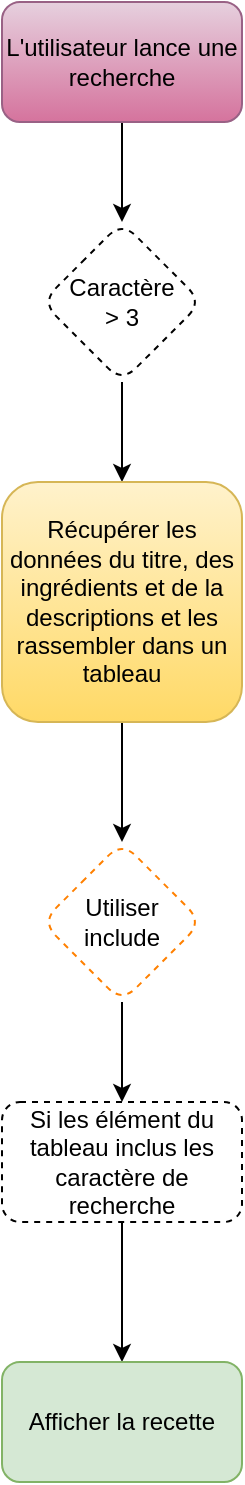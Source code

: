 <mxfile version="16.2.4" type="github">
  <diagram id="VnN9kI5x3cPr0p53kd6e" name="Page-1">
    <mxGraphModel dx="1146" dy="668" grid="1" gridSize="10" guides="1" tooltips="1" connect="1" arrows="1" fold="1" page="1" pageScale="1" pageWidth="827" pageHeight="1169" math="0" shadow="0">
      <root>
        <mxCell id="0" />
        <mxCell id="1" parent="0" />
        <mxCell id="MmiFpU_80hnKo81hImwU-3" value="" style="edgeStyle=orthogonalEdgeStyle;rounded=0;orthogonalLoop=1;jettySize=auto;html=1;" edge="1" parent="1" source="MmiFpU_80hnKo81hImwU-1" target="MmiFpU_80hnKo81hImwU-2">
          <mxGeometry relative="1" as="geometry" />
        </mxCell>
        <mxCell id="MmiFpU_80hnKo81hImwU-1" value="L&#39;utilisateur lance une recherche" style="rounded=1;whiteSpace=wrap;html=1;fillColor=#e6d0de;gradientColor=#d5739d;strokeColor=#996185;" vertex="1" parent="1">
          <mxGeometry x="354" y="10" width="120" height="60" as="geometry" />
        </mxCell>
        <mxCell id="MmiFpU_80hnKo81hImwU-6" value="" style="edgeStyle=orthogonalEdgeStyle;rounded=0;orthogonalLoop=1;jettySize=auto;html=1;" edge="1" parent="1" source="MmiFpU_80hnKo81hImwU-2" target="MmiFpU_80hnKo81hImwU-5">
          <mxGeometry relative="1" as="geometry" />
        </mxCell>
        <mxCell id="MmiFpU_80hnKo81hImwU-2" value="Caractère &lt;br&gt;&amp;gt; 3" style="rhombus;whiteSpace=wrap;html=1;rounded=1;dashed=1;" vertex="1" parent="1">
          <mxGeometry x="374" y="120" width="80" height="80" as="geometry" />
        </mxCell>
        <mxCell id="MmiFpU_80hnKo81hImwU-10" value="" style="edgeStyle=orthogonalEdgeStyle;rounded=0;orthogonalLoop=1;jettySize=auto;html=1;" edge="1" parent="1" source="MmiFpU_80hnKo81hImwU-5" target="MmiFpU_80hnKo81hImwU-9">
          <mxGeometry relative="1" as="geometry" />
        </mxCell>
        <mxCell id="MmiFpU_80hnKo81hImwU-5" value="Récupérer les données du titre, des ingrédients et de la descriptions et les rassembler dans un tableau" style="whiteSpace=wrap;html=1;rounded=1;fillColor=#fff2cc;gradientColor=#ffd966;strokeColor=#d6b656;" vertex="1" parent="1">
          <mxGeometry x="354" y="250" width="120" height="120" as="geometry" />
        </mxCell>
        <mxCell id="MmiFpU_80hnKo81hImwU-12" value="" style="edgeStyle=orthogonalEdgeStyle;rounded=0;orthogonalLoop=1;jettySize=auto;html=1;" edge="1" parent="1" source="MmiFpU_80hnKo81hImwU-9" target="MmiFpU_80hnKo81hImwU-11">
          <mxGeometry relative="1" as="geometry" />
        </mxCell>
        <mxCell id="MmiFpU_80hnKo81hImwU-9" value="Utiliser&lt;br&gt;include" style="rhombus;whiteSpace=wrap;html=1;rounded=1;dashed=1;strokeColor=#FF8000;" vertex="1" parent="1">
          <mxGeometry x="374" y="430" width="80" height="80" as="geometry" />
        </mxCell>
        <mxCell id="MmiFpU_80hnKo81hImwU-14" value="" style="edgeStyle=orthogonalEdgeStyle;rounded=0;orthogonalLoop=1;jettySize=auto;html=1;" edge="1" parent="1" source="MmiFpU_80hnKo81hImwU-11" target="MmiFpU_80hnKo81hImwU-13">
          <mxGeometry relative="1" as="geometry" />
        </mxCell>
        <mxCell id="MmiFpU_80hnKo81hImwU-11" value="Si les élément du tableau inclus les caractère de recherche" style="whiteSpace=wrap;html=1;rounded=1;dashed=1;" vertex="1" parent="1">
          <mxGeometry x="354" y="560" width="120" height="60" as="geometry" />
        </mxCell>
        <mxCell id="MmiFpU_80hnKo81hImwU-13" value="Afficher la recette" style="rounded=1;whiteSpace=wrap;html=1;fillColor=#d5e8d4;strokeColor=#82b366;" vertex="1" parent="1">
          <mxGeometry x="354" y="690" width="120" height="60" as="geometry" />
        </mxCell>
      </root>
    </mxGraphModel>
  </diagram>
</mxfile>

